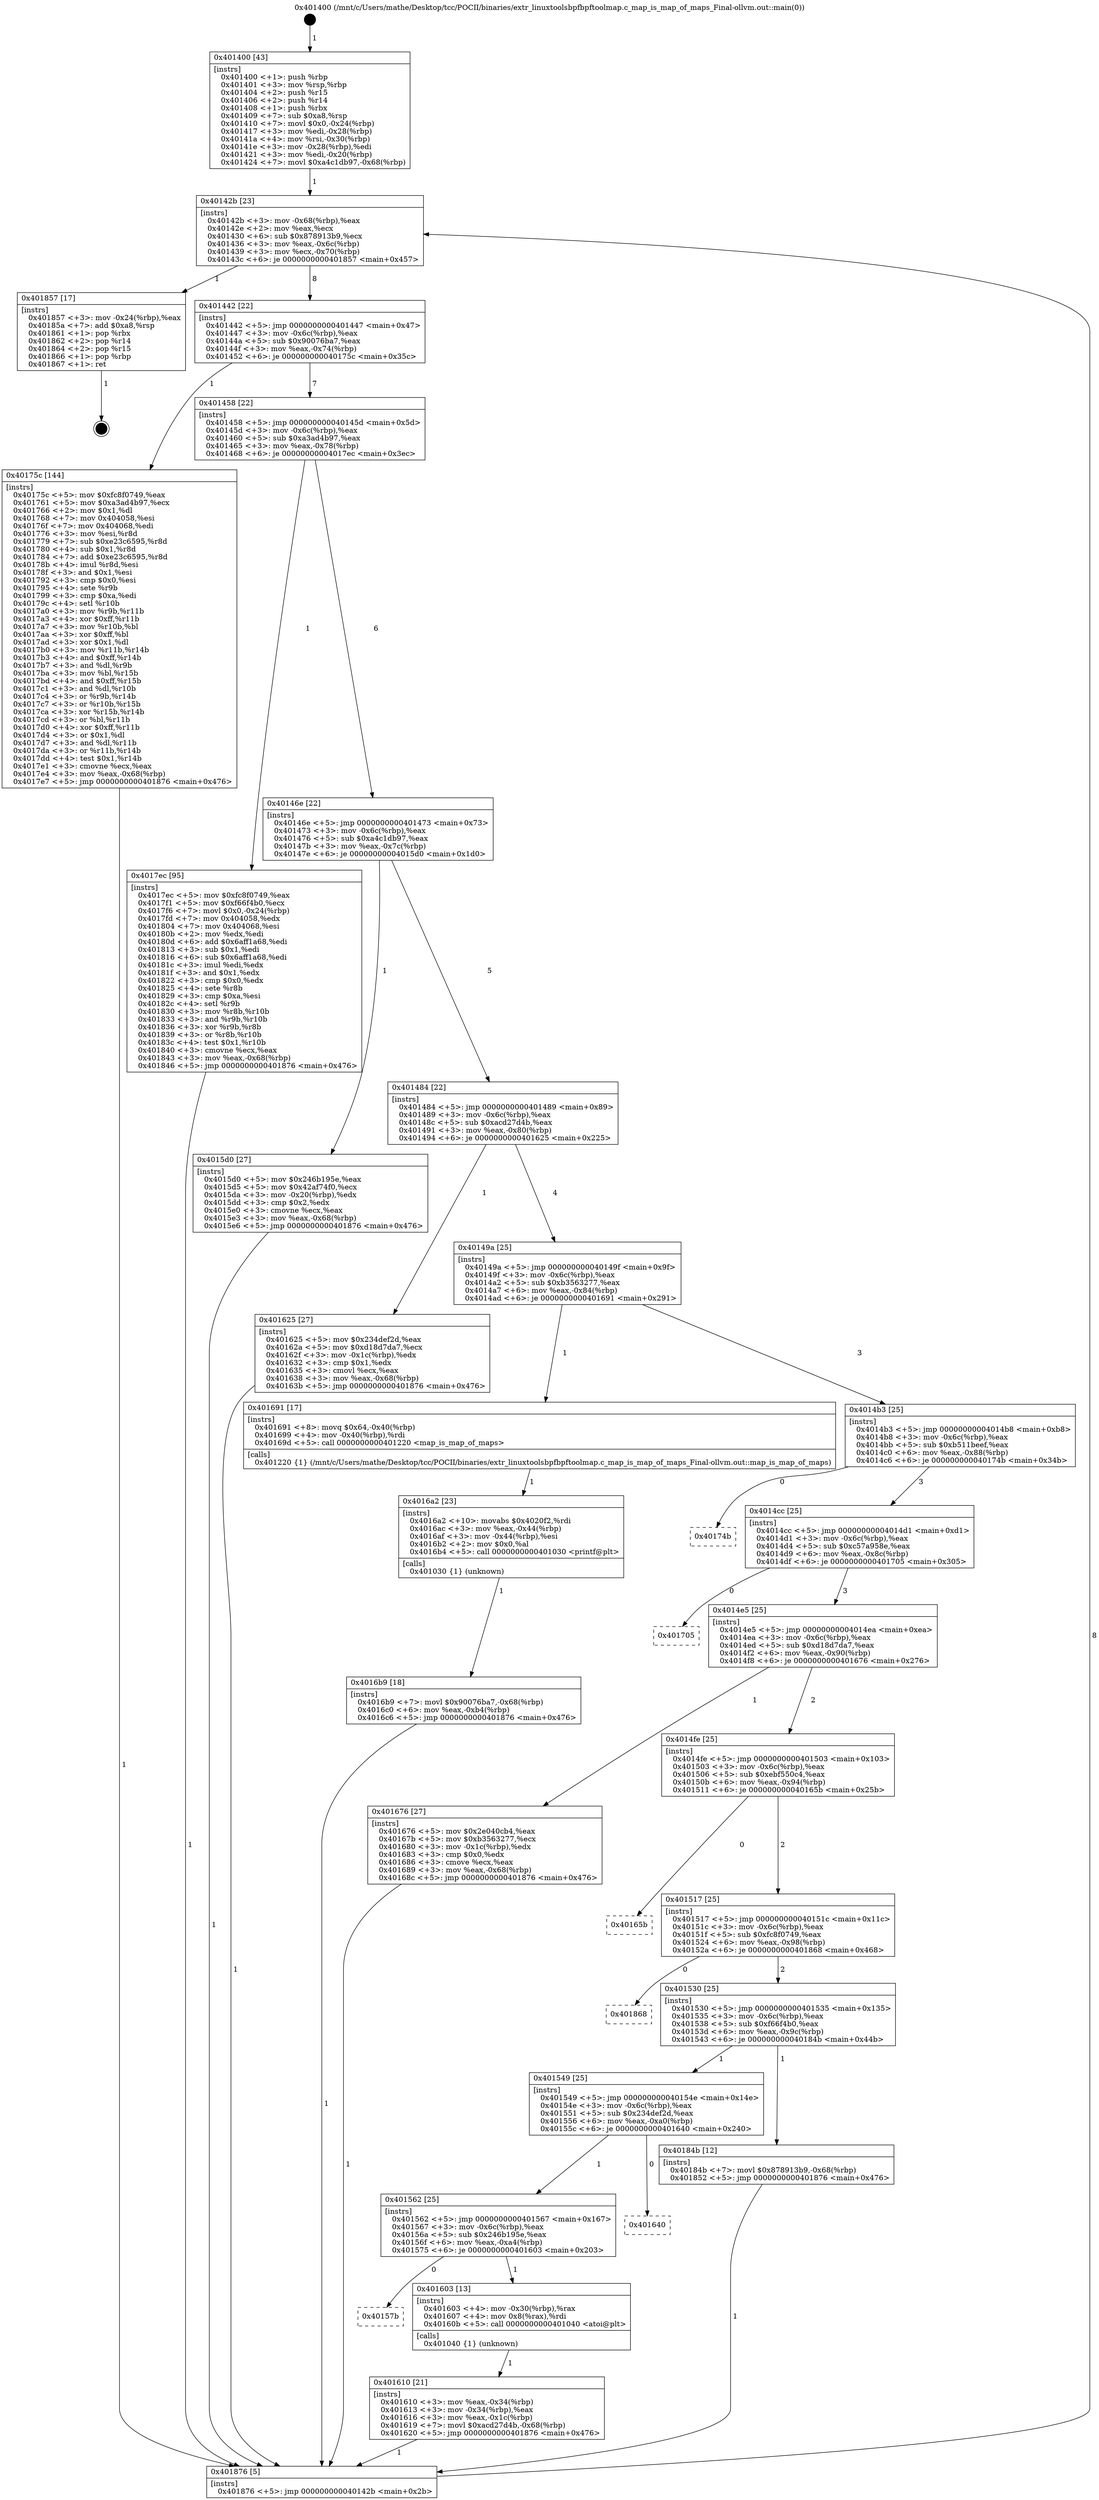 digraph "0x401400" {
  label = "0x401400 (/mnt/c/Users/mathe/Desktop/tcc/POCII/binaries/extr_linuxtoolsbpfbpftoolmap.c_map_is_map_of_maps_Final-ollvm.out::main(0))"
  labelloc = "t"
  node[shape=record]

  Entry [label="",width=0.3,height=0.3,shape=circle,fillcolor=black,style=filled]
  "0x40142b" [label="{
     0x40142b [23]\l
     | [instrs]\l
     &nbsp;&nbsp;0x40142b \<+3\>: mov -0x68(%rbp),%eax\l
     &nbsp;&nbsp;0x40142e \<+2\>: mov %eax,%ecx\l
     &nbsp;&nbsp;0x401430 \<+6\>: sub $0x878913b9,%ecx\l
     &nbsp;&nbsp;0x401436 \<+3\>: mov %eax,-0x6c(%rbp)\l
     &nbsp;&nbsp;0x401439 \<+3\>: mov %ecx,-0x70(%rbp)\l
     &nbsp;&nbsp;0x40143c \<+6\>: je 0000000000401857 \<main+0x457\>\l
  }"]
  "0x401857" [label="{
     0x401857 [17]\l
     | [instrs]\l
     &nbsp;&nbsp;0x401857 \<+3\>: mov -0x24(%rbp),%eax\l
     &nbsp;&nbsp;0x40185a \<+7\>: add $0xa8,%rsp\l
     &nbsp;&nbsp;0x401861 \<+1\>: pop %rbx\l
     &nbsp;&nbsp;0x401862 \<+2\>: pop %r14\l
     &nbsp;&nbsp;0x401864 \<+2\>: pop %r15\l
     &nbsp;&nbsp;0x401866 \<+1\>: pop %rbp\l
     &nbsp;&nbsp;0x401867 \<+1\>: ret\l
  }"]
  "0x401442" [label="{
     0x401442 [22]\l
     | [instrs]\l
     &nbsp;&nbsp;0x401442 \<+5\>: jmp 0000000000401447 \<main+0x47\>\l
     &nbsp;&nbsp;0x401447 \<+3\>: mov -0x6c(%rbp),%eax\l
     &nbsp;&nbsp;0x40144a \<+5\>: sub $0x90076ba7,%eax\l
     &nbsp;&nbsp;0x40144f \<+3\>: mov %eax,-0x74(%rbp)\l
     &nbsp;&nbsp;0x401452 \<+6\>: je 000000000040175c \<main+0x35c\>\l
  }"]
  Exit [label="",width=0.3,height=0.3,shape=circle,fillcolor=black,style=filled,peripheries=2]
  "0x40175c" [label="{
     0x40175c [144]\l
     | [instrs]\l
     &nbsp;&nbsp;0x40175c \<+5\>: mov $0xfc8f0749,%eax\l
     &nbsp;&nbsp;0x401761 \<+5\>: mov $0xa3ad4b97,%ecx\l
     &nbsp;&nbsp;0x401766 \<+2\>: mov $0x1,%dl\l
     &nbsp;&nbsp;0x401768 \<+7\>: mov 0x404058,%esi\l
     &nbsp;&nbsp;0x40176f \<+7\>: mov 0x404068,%edi\l
     &nbsp;&nbsp;0x401776 \<+3\>: mov %esi,%r8d\l
     &nbsp;&nbsp;0x401779 \<+7\>: sub $0xe23c6595,%r8d\l
     &nbsp;&nbsp;0x401780 \<+4\>: sub $0x1,%r8d\l
     &nbsp;&nbsp;0x401784 \<+7\>: add $0xe23c6595,%r8d\l
     &nbsp;&nbsp;0x40178b \<+4\>: imul %r8d,%esi\l
     &nbsp;&nbsp;0x40178f \<+3\>: and $0x1,%esi\l
     &nbsp;&nbsp;0x401792 \<+3\>: cmp $0x0,%esi\l
     &nbsp;&nbsp;0x401795 \<+4\>: sete %r9b\l
     &nbsp;&nbsp;0x401799 \<+3\>: cmp $0xa,%edi\l
     &nbsp;&nbsp;0x40179c \<+4\>: setl %r10b\l
     &nbsp;&nbsp;0x4017a0 \<+3\>: mov %r9b,%r11b\l
     &nbsp;&nbsp;0x4017a3 \<+4\>: xor $0xff,%r11b\l
     &nbsp;&nbsp;0x4017a7 \<+3\>: mov %r10b,%bl\l
     &nbsp;&nbsp;0x4017aa \<+3\>: xor $0xff,%bl\l
     &nbsp;&nbsp;0x4017ad \<+3\>: xor $0x1,%dl\l
     &nbsp;&nbsp;0x4017b0 \<+3\>: mov %r11b,%r14b\l
     &nbsp;&nbsp;0x4017b3 \<+4\>: and $0xff,%r14b\l
     &nbsp;&nbsp;0x4017b7 \<+3\>: and %dl,%r9b\l
     &nbsp;&nbsp;0x4017ba \<+3\>: mov %bl,%r15b\l
     &nbsp;&nbsp;0x4017bd \<+4\>: and $0xff,%r15b\l
     &nbsp;&nbsp;0x4017c1 \<+3\>: and %dl,%r10b\l
     &nbsp;&nbsp;0x4017c4 \<+3\>: or %r9b,%r14b\l
     &nbsp;&nbsp;0x4017c7 \<+3\>: or %r10b,%r15b\l
     &nbsp;&nbsp;0x4017ca \<+3\>: xor %r15b,%r14b\l
     &nbsp;&nbsp;0x4017cd \<+3\>: or %bl,%r11b\l
     &nbsp;&nbsp;0x4017d0 \<+4\>: xor $0xff,%r11b\l
     &nbsp;&nbsp;0x4017d4 \<+3\>: or $0x1,%dl\l
     &nbsp;&nbsp;0x4017d7 \<+3\>: and %dl,%r11b\l
     &nbsp;&nbsp;0x4017da \<+3\>: or %r11b,%r14b\l
     &nbsp;&nbsp;0x4017dd \<+4\>: test $0x1,%r14b\l
     &nbsp;&nbsp;0x4017e1 \<+3\>: cmovne %ecx,%eax\l
     &nbsp;&nbsp;0x4017e4 \<+3\>: mov %eax,-0x68(%rbp)\l
     &nbsp;&nbsp;0x4017e7 \<+5\>: jmp 0000000000401876 \<main+0x476\>\l
  }"]
  "0x401458" [label="{
     0x401458 [22]\l
     | [instrs]\l
     &nbsp;&nbsp;0x401458 \<+5\>: jmp 000000000040145d \<main+0x5d\>\l
     &nbsp;&nbsp;0x40145d \<+3\>: mov -0x6c(%rbp),%eax\l
     &nbsp;&nbsp;0x401460 \<+5\>: sub $0xa3ad4b97,%eax\l
     &nbsp;&nbsp;0x401465 \<+3\>: mov %eax,-0x78(%rbp)\l
     &nbsp;&nbsp;0x401468 \<+6\>: je 00000000004017ec \<main+0x3ec\>\l
  }"]
  "0x4016b9" [label="{
     0x4016b9 [18]\l
     | [instrs]\l
     &nbsp;&nbsp;0x4016b9 \<+7\>: movl $0x90076ba7,-0x68(%rbp)\l
     &nbsp;&nbsp;0x4016c0 \<+6\>: mov %eax,-0xb4(%rbp)\l
     &nbsp;&nbsp;0x4016c6 \<+5\>: jmp 0000000000401876 \<main+0x476\>\l
  }"]
  "0x4017ec" [label="{
     0x4017ec [95]\l
     | [instrs]\l
     &nbsp;&nbsp;0x4017ec \<+5\>: mov $0xfc8f0749,%eax\l
     &nbsp;&nbsp;0x4017f1 \<+5\>: mov $0xf66f4b0,%ecx\l
     &nbsp;&nbsp;0x4017f6 \<+7\>: movl $0x0,-0x24(%rbp)\l
     &nbsp;&nbsp;0x4017fd \<+7\>: mov 0x404058,%edx\l
     &nbsp;&nbsp;0x401804 \<+7\>: mov 0x404068,%esi\l
     &nbsp;&nbsp;0x40180b \<+2\>: mov %edx,%edi\l
     &nbsp;&nbsp;0x40180d \<+6\>: add $0x6aff1a68,%edi\l
     &nbsp;&nbsp;0x401813 \<+3\>: sub $0x1,%edi\l
     &nbsp;&nbsp;0x401816 \<+6\>: sub $0x6aff1a68,%edi\l
     &nbsp;&nbsp;0x40181c \<+3\>: imul %edi,%edx\l
     &nbsp;&nbsp;0x40181f \<+3\>: and $0x1,%edx\l
     &nbsp;&nbsp;0x401822 \<+3\>: cmp $0x0,%edx\l
     &nbsp;&nbsp;0x401825 \<+4\>: sete %r8b\l
     &nbsp;&nbsp;0x401829 \<+3\>: cmp $0xa,%esi\l
     &nbsp;&nbsp;0x40182c \<+4\>: setl %r9b\l
     &nbsp;&nbsp;0x401830 \<+3\>: mov %r8b,%r10b\l
     &nbsp;&nbsp;0x401833 \<+3\>: and %r9b,%r10b\l
     &nbsp;&nbsp;0x401836 \<+3\>: xor %r9b,%r8b\l
     &nbsp;&nbsp;0x401839 \<+3\>: or %r8b,%r10b\l
     &nbsp;&nbsp;0x40183c \<+4\>: test $0x1,%r10b\l
     &nbsp;&nbsp;0x401840 \<+3\>: cmovne %ecx,%eax\l
     &nbsp;&nbsp;0x401843 \<+3\>: mov %eax,-0x68(%rbp)\l
     &nbsp;&nbsp;0x401846 \<+5\>: jmp 0000000000401876 \<main+0x476\>\l
  }"]
  "0x40146e" [label="{
     0x40146e [22]\l
     | [instrs]\l
     &nbsp;&nbsp;0x40146e \<+5\>: jmp 0000000000401473 \<main+0x73\>\l
     &nbsp;&nbsp;0x401473 \<+3\>: mov -0x6c(%rbp),%eax\l
     &nbsp;&nbsp;0x401476 \<+5\>: sub $0xa4c1db97,%eax\l
     &nbsp;&nbsp;0x40147b \<+3\>: mov %eax,-0x7c(%rbp)\l
     &nbsp;&nbsp;0x40147e \<+6\>: je 00000000004015d0 \<main+0x1d0\>\l
  }"]
  "0x4016a2" [label="{
     0x4016a2 [23]\l
     | [instrs]\l
     &nbsp;&nbsp;0x4016a2 \<+10\>: movabs $0x4020f2,%rdi\l
     &nbsp;&nbsp;0x4016ac \<+3\>: mov %eax,-0x44(%rbp)\l
     &nbsp;&nbsp;0x4016af \<+3\>: mov -0x44(%rbp),%esi\l
     &nbsp;&nbsp;0x4016b2 \<+2\>: mov $0x0,%al\l
     &nbsp;&nbsp;0x4016b4 \<+5\>: call 0000000000401030 \<printf@plt\>\l
     | [calls]\l
     &nbsp;&nbsp;0x401030 \{1\} (unknown)\l
  }"]
  "0x4015d0" [label="{
     0x4015d0 [27]\l
     | [instrs]\l
     &nbsp;&nbsp;0x4015d0 \<+5\>: mov $0x246b195e,%eax\l
     &nbsp;&nbsp;0x4015d5 \<+5\>: mov $0x42af74f0,%ecx\l
     &nbsp;&nbsp;0x4015da \<+3\>: mov -0x20(%rbp),%edx\l
     &nbsp;&nbsp;0x4015dd \<+3\>: cmp $0x2,%edx\l
     &nbsp;&nbsp;0x4015e0 \<+3\>: cmovne %ecx,%eax\l
     &nbsp;&nbsp;0x4015e3 \<+3\>: mov %eax,-0x68(%rbp)\l
     &nbsp;&nbsp;0x4015e6 \<+5\>: jmp 0000000000401876 \<main+0x476\>\l
  }"]
  "0x401484" [label="{
     0x401484 [22]\l
     | [instrs]\l
     &nbsp;&nbsp;0x401484 \<+5\>: jmp 0000000000401489 \<main+0x89\>\l
     &nbsp;&nbsp;0x401489 \<+3\>: mov -0x6c(%rbp),%eax\l
     &nbsp;&nbsp;0x40148c \<+5\>: sub $0xacd27d4b,%eax\l
     &nbsp;&nbsp;0x401491 \<+3\>: mov %eax,-0x80(%rbp)\l
     &nbsp;&nbsp;0x401494 \<+6\>: je 0000000000401625 \<main+0x225\>\l
  }"]
  "0x401876" [label="{
     0x401876 [5]\l
     | [instrs]\l
     &nbsp;&nbsp;0x401876 \<+5\>: jmp 000000000040142b \<main+0x2b\>\l
  }"]
  "0x401400" [label="{
     0x401400 [43]\l
     | [instrs]\l
     &nbsp;&nbsp;0x401400 \<+1\>: push %rbp\l
     &nbsp;&nbsp;0x401401 \<+3\>: mov %rsp,%rbp\l
     &nbsp;&nbsp;0x401404 \<+2\>: push %r15\l
     &nbsp;&nbsp;0x401406 \<+2\>: push %r14\l
     &nbsp;&nbsp;0x401408 \<+1\>: push %rbx\l
     &nbsp;&nbsp;0x401409 \<+7\>: sub $0xa8,%rsp\l
     &nbsp;&nbsp;0x401410 \<+7\>: movl $0x0,-0x24(%rbp)\l
     &nbsp;&nbsp;0x401417 \<+3\>: mov %edi,-0x28(%rbp)\l
     &nbsp;&nbsp;0x40141a \<+4\>: mov %rsi,-0x30(%rbp)\l
     &nbsp;&nbsp;0x40141e \<+3\>: mov -0x28(%rbp),%edi\l
     &nbsp;&nbsp;0x401421 \<+3\>: mov %edi,-0x20(%rbp)\l
     &nbsp;&nbsp;0x401424 \<+7\>: movl $0xa4c1db97,-0x68(%rbp)\l
  }"]
  "0x401610" [label="{
     0x401610 [21]\l
     | [instrs]\l
     &nbsp;&nbsp;0x401610 \<+3\>: mov %eax,-0x34(%rbp)\l
     &nbsp;&nbsp;0x401613 \<+3\>: mov -0x34(%rbp),%eax\l
     &nbsp;&nbsp;0x401616 \<+3\>: mov %eax,-0x1c(%rbp)\l
     &nbsp;&nbsp;0x401619 \<+7\>: movl $0xacd27d4b,-0x68(%rbp)\l
     &nbsp;&nbsp;0x401620 \<+5\>: jmp 0000000000401876 \<main+0x476\>\l
  }"]
  "0x401625" [label="{
     0x401625 [27]\l
     | [instrs]\l
     &nbsp;&nbsp;0x401625 \<+5\>: mov $0x234def2d,%eax\l
     &nbsp;&nbsp;0x40162a \<+5\>: mov $0xd18d7da7,%ecx\l
     &nbsp;&nbsp;0x40162f \<+3\>: mov -0x1c(%rbp),%edx\l
     &nbsp;&nbsp;0x401632 \<+3\>: cmp $0x1,%edx\l
     &nbsp;&nbsp;0x401635 \<+3\>: cmovl %ecx,%eax\l
     &nbsp;&nbsp;0x401638 \<+3\>: mov %eax,-0x68(%rbp)\l
     &nbsp;&nbsp;0x40163b \<+5\>: jmp 0000000000401876 \<main+0x476\>\l
  }"]
  "0x40149a" [label="{
     0x40149a [25]\l
     | [instrs]\l
     &nbsp;&nbsp;0x40149a \<+5\>: jmp 000000000040149f \<main+0x9f\>\l
     &nbsp;&nbsp;0x40149f \<+3\>: mov -0x6c(%rbp),%eax\l
     &nbsp;&nbsp;0x4014a2 \<+5\>: sub $0xb3563277,%eax\l
     &nbsp;&nbsp;0x4014a7 \<+6\>: mov %eax,-0x84(%rbp)\l
     &nbsp;&nbsp;0x4014ad \<+6\>: je 0000000000401691 \<main+0x291\>\l
  }"]
  "0x40157b" [label="{
     0x40157b\l
  }", style=dashed]
  "0x401691" [label="{
     0x401691 [17]\l
     | [instrs]\l
     &nbsp;&nbsp;0x401691 \<+8\>: movq $0x64,-0x40(%rbp)\l
     &nbsp;&nbsp;0x401699 \<+4\>: mov -0x40(%rbp),%rdi\l
     &nbsp;&nbsp;0x40169d \<+5\>: call 0000000000401220 \<map_is_map_of_maps\>\l
     | [calls]\l
     &nbsp;&nbsp;0x401220 \{1\} (/mnt/c/Users/mathe/Desktop/tcc/POCII/binaries/extr_linuxtoolsbpfbpftoolmap.c_map_is_map_of_maps_Final-ollvm.out::map_is_map_of_maps)\l
  }"]
  "0x4014b3" [label="{
     0x4014b3 [25]\l
     | [instrs]\l
     &nbsp;&nbsp;0x4014b3 \<+5\>: jmp 00000000004014b8 \<main+0xb8\>\l
     &nbsp;&nbsp;0x4014b8 \<+3\>: mov -0x6c(%rbp),%eax\l
     &nbsp;&nbsp;0x4014bb \<+5\>: sub $0xb511beef,%eax\l
     &nbsp;&nbsp;0x4014c0 \<+6\>: mov %eax,-0x88(%rbp)\l
     &nbsp;&nbsp;0x4014c6 \<+6\>: je 000000000040174b \<main+0x34b\>\l
  }"]
  "0x401603" [label="{
     0x401603 [13]\l
     | [instrs]\l
     &nbsp;&nbsp;0x401603 \<+4\>: mov -0x30(%rbp),%rax\l
     &nbsp;&nbsp;0x401607 \<+4\>: mov 0x8(%rax),%rdi\l
     &nbsp;&nbsp;0x40160b \<+5\>: call 0000000000401040 \<atoi@plt\>\l
     | [calls]\l
     &nbsp;&nbsp;0x401040 \{1\} (unknown)\l
  }"]
  "0x40174b" [label="{
     0x40174b\l
  }", style=dashed]
  "0x4014cc" [label="{
     0x4014cc [25]\l
     | [instrs]\l
     &nbsp;&nbsp;0x4014cc \<+5\>: jmp 00000000004014d1 \<main+0xd1\>\l
     &nbsp;&nbsp;0x4014d1 \<+3\>: mov -0x6c(%rbp),%eax\l
     &nbsp;&nbsp;0x4014d4 \<+5\>: sub $0xc57a958e,%eax\l
     &nbsp;&nbsp;0x4014d9 \<+6\>: mov %eax,-0x8c(%rbp)\l
     &nbsp;&nbsp;0x4014df \<+6\>: je 0000000000401705 \<main+0x305\>\l
  }"]
  "0x401562" [label="{
     0x401562 [25]\l
     | [instrs]\l
     &nbsp;&nbsp;0x401562 \<+5\>: jmp 0000000000401567 \<main+0x167\>\l
     &nbsp;&nbsp;0x401567 \<+3\>: mov -0x6c(%rbp),%eax\l
     &nbsp;&nbsp;0x40156a \<+5\>: sub $0x246b195e,%eax\l
     &nbsp;&nbsp;0x40156f \<+6\>: mov %eax,-0xa4(%rbp)\l
     &nbsp;&nbsp;0x401575 \<+6\>: je 0000000000401603 \<main+0x203\>\l
  }"]
  "0x401705" [label="{
     0x401705\l
  }", style=dashed]
  "0x4014e5" [label="{
     0x4014e5 [25]\l
     | [instrs]\l
     &nbsp;&nbsp;0x4014e5 \<+5\>: jmp 00000000004014ea \<main+0xea\>\l
     &nbsp;&nbsp;0x4014ea \<+3\>: mov -0x6c(%rbp),%eax\l
     &nbsp;&nbsp;0x4014ed \<+5\>: sub $0xd18d7da7,%eax\l
     &nbsp;&nbsp;0x4014f2 \<+6\>: mov %eax,-0x90(%rbp)\l
     &nbsp;&nbsp;0x4014f8 \<+6\>: je 0000000000401676 \<main+0x276\>\l
  }"]
  "0x401640" [label="{
     0x401640\l
  }", style=dashed]
  "0x401676" [label="{
     0x401676 [27]\l
     | [instrs]\l
     &nbsp;&nbsp;0x401676 \<+5\>: mov $0x2e040cb4,%eax\l
     &nbsp;&nbsp;0x40167b \<+5\>: mov $0xb3563277,%ecx\l
     &nbsp;&nbsp;0x401680 \<+3\>: mov -0x1c(%rbp),%edx\l
     &nbsp;&nbsp;0x401683 \<+3\>: cmp $0x0,%edx\l
     &nbsp;&nbsp;0x401686 \<+3\>: cmove %ecx,%eax\l
     &nbsp;&nbsp;0x401689 \<+3\>: mov %eax,-0x68(%rbp)\l
     &nbsp;&nbsp;0x40168c \<+5\>: jmp 0000000000401876 \<main+0x476\>\l
  }"]
  "0x4014fe" [label="{
     0x4014fe [25]\l
     | [instrs]\l
     &nbsp;&nbsp;0x4014fe \<+5\>: jmp 0000000000401503 \<main+0x103\>\l
     &nbsp;&nbsp;0x401503 \<+3\>: mov -0x6c(%rbp),%eax\l
     &nbsp;&nbsp;0x401506 \<+5\>: sub $0xebf550c4,%eax\l
     &nbsp;&nbsp;0x40150b \<+6\>: mov %eax,-0x94(%rbp)\l
     &nbsp;&nbsp;0x401511 \<+6\>: je 000000000040165b \<main+0x25b\>\l
  }"]
  "0x401549" [label="{
     0x401549 [25]\l
     | [instrs]\l
     &nbsp;&nbsp;0x401549 \<+5\>: jmp 000000000040154e \<main+0x14e\>\l
     &nbsp;&nbsp;0x40154e \<+3\>: mov -0x6c(%rbp),%eax\l
     &nbsp;&nbsp;0x401551 \<+5\>: sub $0x234def2d,%eax\l
     &nbsp;&nbsp;0x401556 \<+6\>: mov %eax,-0xa0(%rbp)\l
     &nbsp;&nbsp;0x40155c \<+6\>: je 0000000000401640 \<main+0x240\>\l
  }"]
  "0x40165b" [label="{
     0x40165b\l
  }", style=dashed]
  "0x401517" [label="{
     0x401517 [25]\l
     | [instrs]\l
     &nbsp;&nbsp;0x401517 \<+5\>: jmp 000000000040151c \<main+0x11c\>\l
     &nbsp;&nbsp;0x40151c \<+3\>: mov -0x6c(%rbp),%eax\l
     &nbsp;&nbsp;0x40151f \<+5\>: sub $0xfc8f0749,%eax\l
     &nbsp;&nbsp;0x401524 \<+6\>: mov %eax,-0x98(%rbp)\l
     &nbsp;&nbsp;0x40152a \<+6\>: je 0000000000401868 \<main+0x468\>\l
  }"]
  "0x40184b" [label="{
     0x40184b [12]\l
     | [instrs]\l
     &nbsp;&nbsp;0x40184b \<+7\>: movl $0x878913b9,-0x68(%rbp)\l
     &nbsp;&nbsp;0x401852 \<+5\>: jmp 0000000000401876 \<main+0x476\>\l
  }"]
  "0x401868" [label="{
     0x401868\l
  }", style=dashed]
  "0x401530" [label="{
     0x401530 [25]\l
     | [instrs]\l
     &nbsp;&nbsp;0x401530 \<+5\>: jmp 0000000000401535 \<main+0x135\>\l
     &nbsp;&nbsp;0x401535 \<+3\>: mov -0x6c(%rbp),%eax\l
     &nbsp;&nbsp;0x401538 \<+5\>: sub $0xf66f4b0,%eax\l
     &nbsp;&nbsp;0x40153d \<+6\>: mov %eax,-0x9c(%rbp)\l
     &nbsp;&nbsp;0x401543 \<+6\>: je 000000000040184b \<main+0x44b\>\l
  }"]
  Entry -> "0x401400" [label=" 1"]
  "0x40142b" -> "0x401857" [label=" 1"]
  "0x40142b" -> "0x401442" [label=" 8"]
  "0x401857" -> Exit [label=" 1"]
  "0x401442" -> "0x40175c" [label=" 1"]
  "0x401442" -> "0x401458" [label=" 7"]
  "0x40184b" -> "0x401876" [label=" 1"]
  "0x401458" -> "0x4017ec" [label=" 1"]
  "0x401458" -> "0x40146e" [label=" 6"]
  "0x4017ec" -> "0x401876" [label=" 1"]
  "0x40146e" -> "0x4015d0" [label=" 1"]
  "0x40146e" -> "0x401484" [label=" 5"]
  "0x4015d0" -> "0x401876" [label=" 1"]
  "0x401400" -> "0x40142b" [label=" 1"]
  "0x401876" -> "0x40142b" [label=" 8"]
  "0x40175c" -> "0x401876" [label=" 1"]
  "0x401484" -> "0x401625" [label=" 1"]
  "0x401484" -> "0x40149a" [label=" 4"]
  "0x4016b9" -> "0x401876" [label=" 1"]
  "0x40149a" -> "0x401691" [label=" 1"]
  "0x40149a" -> "0x4014b3" [label=" 3"]
  "0x4016a2" -> "0x4016b9" [label=" 1"]
  "0x4014b3" -> "0x40174b" [label=" 0"]
  "0x4014b3" -> "0x4014cc" [label=" 3"]
  "0x401691" -> "0x4016a2" [label=" 1"]
  "0x4014cc" -> "0x401705" [label=" 0"]
  "0x4014cc" -> "0x4014e5" [label=" 3"]
  "0x401625" -> "0x401876" [label=" 1"]
  "0x4014e5" -> "0x401676" [label=" 1"]
  "0x4014e5" -> "0x4014fe" [label=" 2"]
  "0x401610" -> "0x401876" [label=" 1"]
  "0x4014fe" -> "0x40165b" [label=" 0"]
  "0x4014fe" -> "0x401517" [label=" 2"]
  "0x401562" -> "0x40157b" [label=" 0"]
  "0x401517" -> "0x401868" [label=" 0"]
  "0x401517" -> "0x401530" [label=" 2"]
  "0x401562" -> "0x401603" [label=" 1"]
  "0x401530" -> "0x40184b" [label=" 1"]
  "0x401530" -> "0x401549" [label=" 1"]
  "0x401603" -> "0x401610" [label=" 1"]
  "0x401549" -> "0x401640" [label=" 0"]
  "0x401549" -> "0x401562" [label=" 1"]
  "0x401676" -> "0x401876" [label=" 1"]
}
